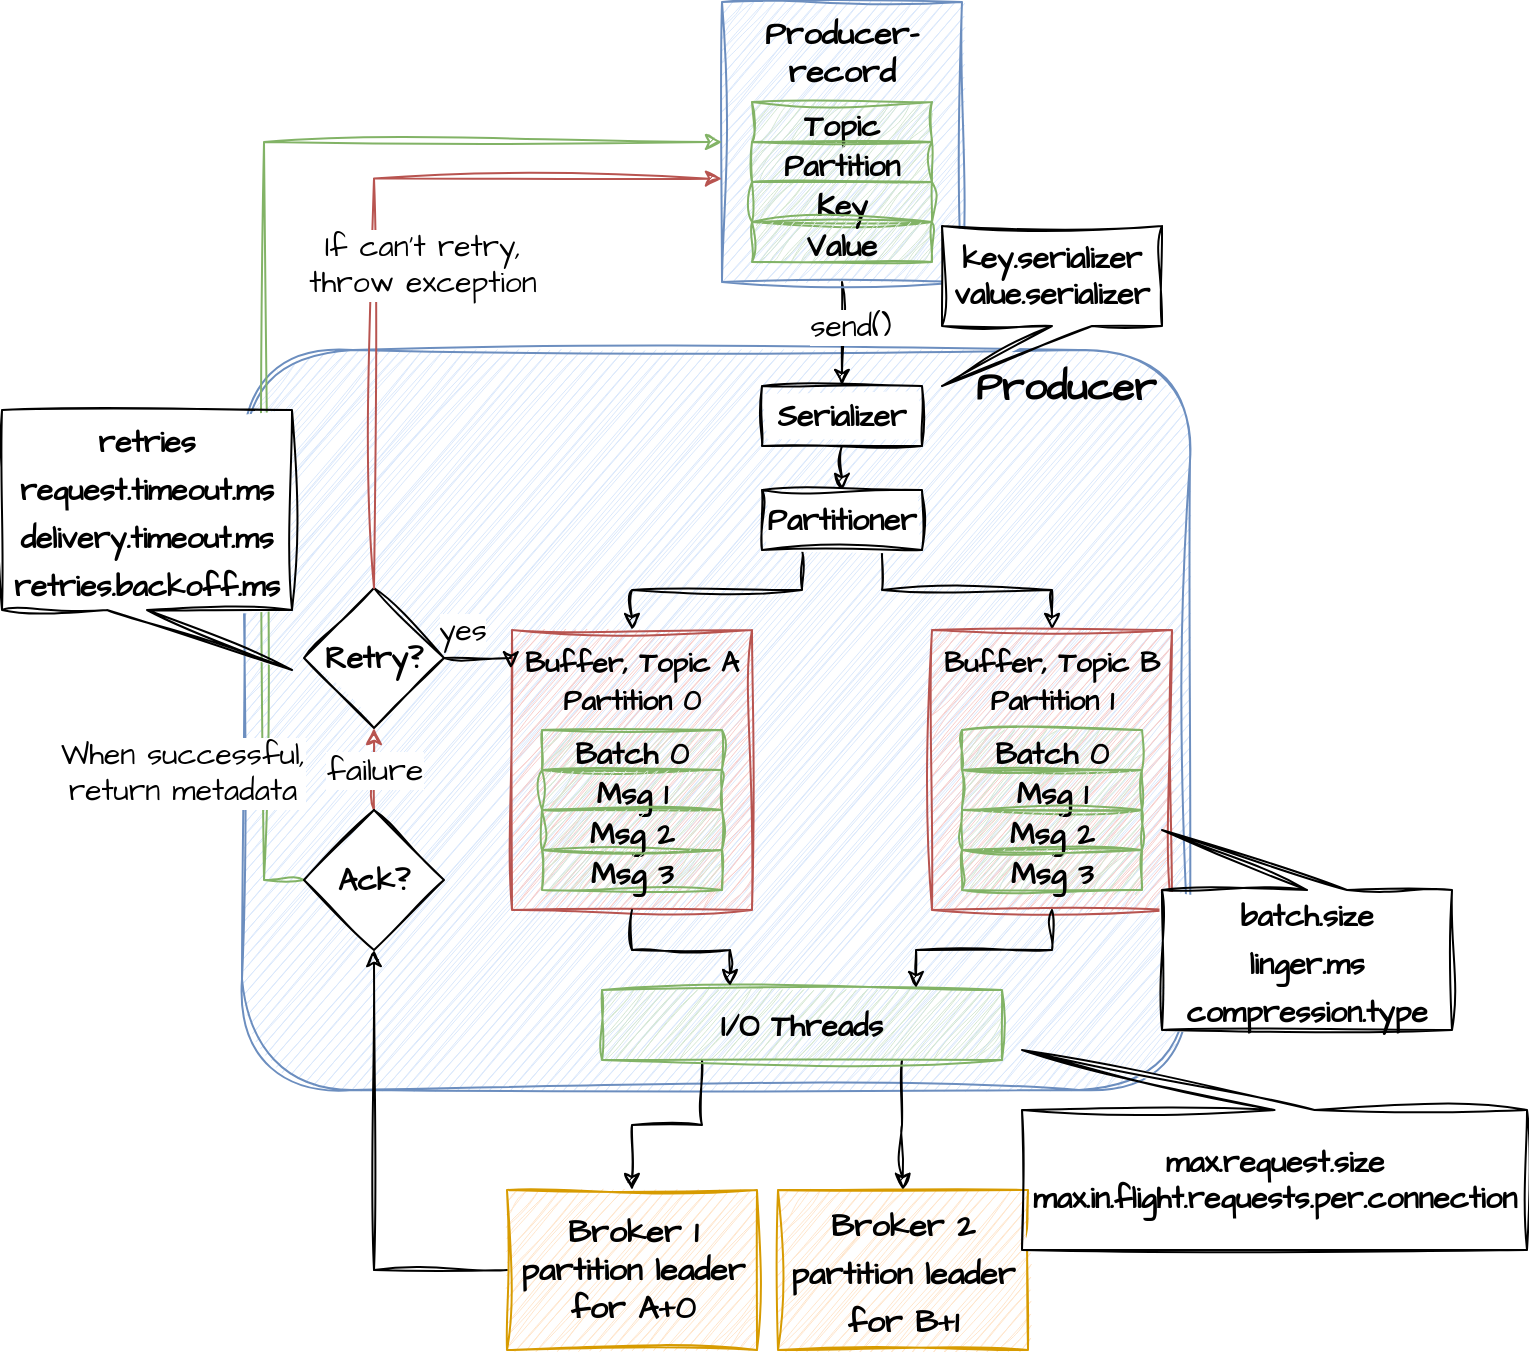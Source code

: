 <mxfile version="22.0.0" type="device">
  <diagram name="Page-1" id="QRlzPcv_YrvUkOr1tR-k">
    <mxGraphModel dx="792" dy="1187" grid="1" gridSize="10" guides="1" tooltips="1" connect="1" arrows="1" fold="1" page="1" pageScale="1" pageWidth="827" pageHeight="1169" math="0" shadow="0">
      <root>
        <mxCell id="0" />
        <mxCell id="1" parent="0" />
        <mxCell id="x0YuXDK5_i0IshnIt9mq-31" value="Producer" style="rounded=1;whiteSpace=wrap;html=1;sketch=1;hachureGap=4;jiggle=2;curveFitting=1;fontFamily=Architects Daughter;fontSource=https%3A%2F%2Ffonts.googleapis.com%2Fcss%3Ffamily%3DArchitects%2BDaughter;fontSize=20;fontStyle=1;verticalAlign=top;align=right;spacingRight=15;fillColor=#dae8fc;strokeColor=#6c8ebf;" parent="1" vertex="1">
          <mxGeometry x="150" y="260" width="474" height="370" as="geometry" />
        </mxCell>
        <mxCell id="x0YuXDK5_i0IshnIt9mq-25" style="edgeStyle=orthogonalEdgeStyle;rounded=0;sketch=1;hachureGap=4;jiggle=2;curveFitting=1;orthogonalLoop=1;jettySize=auto;html=1;exitX=0.5;exitY=1;exitDx=0;exitDy=0;entryX=0.5;entryY=0;entryDx=0;entryDy=0;fontFamily=Architects Daughter;fontSource=https%3A%2F%2Ffonts.googleapis.com%2Fcss%3Ffamily%3DArchitects%2BDaughter;fontSize=16;" parent="1" source="x0YuXDK5_i0IshnIt9mq-1" target="x0YuXDK5_i0IshnIt9mq-8" edge="1">
          <mxGeometry relative="1" as="geometry" />
        </mxCell>
        <mxCell id="x0YuXDK5_i0IshnIt9mq-26" value="send()" style="edgeLabel;html=1;align=center;verticalAlign=middle;resizable=0;points=[];fontSize=15;fontFamily=Architects Daughter;" parent="x0YuXDK5_i0IshnIt9mq-25" vertex="1" connectable="0">
          <mxGeometry x="0.013" y="4" relative="1" as="geometry">
            <mxPoint y="-5" as="offset" />
          </mxGeometry>
        </mxCell>
        <mxCell id="x0YuXDK5_i0IshnIt9mq-1" value="&lt;b style=&quot;font-size: 16px;&quot;&gt;Producer-record&lt;/b&gt;" style="rounded=0;whiteSpace=wrap;html=1;sketch=1;hachureGap=4;jiggle=2;curveFitting=1;fontFamily=Architects Daughter;fontSource=https%3A%2F%2Ffonts.googleapis.com%2Fcss%3Ffamily%3DArchitects%2BDaughter;fontSize=16;verticalAlign=top;fillColor=#dae8fc;strokeColor=#6c8ebf;" parent="1" vertex="1">
          <mxGeometry x="390" y="86" width="120" height="140" as="geometry" />
        </mxCell>
        <mxCell id="x0YuXDK5_i0IshnIt9mq-2" value="&lt;b&gt;&lt;font style=&quot;font-size: 15px;&quot;&gt;Topic&lt;/font&gt;&lt;/b&gt;" style="rounded=0;whiteSpace=wrap;html=1;sketch=1;hachureGap=4;jiggle=2;curveFitting=1;fontFamily=Architects Daughter;fontSource=https%3A%2F%2Ffonts.googleapis.com%2Fcss%3Ffamily%3DArchitects%2BDaughter;fontSize=20;fillColor=#d5e8d4;strokeColor=#82b366;" parent="1" vertex="1">
          <mxGeometry x="405" y="136" width="90" height="20" as="geometry" />
        </mxCell>
        <mxCell id="x0YuXDK5_i0IshnIt9mq-3" value="&lt;span style=&quot;font-size: 15px;&quot;&gt;&lt;b&gt;Partition&lt;/b&gt;&lt;/span&gt;" style="rounded=0;whiteSpace=wrap;html=1;sketch=1;hachureGap=4;jiggle=2;curveFitting=1;fontFamily=Architects Daughter;fontSource=https%3A%2F%2Ffonts.googleapis.com%2Fcss%3Ffamily%3DArchitects%2BDaughter;fontSize=20;fillColor=#d5e8d4;strokeColor=#82b366;" parent="1" vertex="1">
          <mxGeometry x="405" y="156" width="90" height="20" as="geometry" />
        </mxCell>
        <mxCell id="x0YuXDK5_i0IshnIt9mq-4" value="&lt;span style=&quot;font-size: 15px;&quot;&gt;&lt;b&gt;Key&lt;/b&gt;&lt;/span&gt;" style="rounded=0;whiteSpace=wrap;html=1;sketch=1;hachureGap=4;jiggle=2;curveFitting=1;fontFamily=Architects Daughter;fontSource=https%3A%2F%2Ffonts.googleapis.com%2Fcss%3Ffamily%3DArchitects%2BDaughter;fontSize=20;fillColor=#d5e8d4;strokeColor=#82b366;" parent="1" vertex="1">
          <mxGeometry x="405" y="176" width="90" height="20" as="geometry" />
        </mxCell>
        <mxCell id="x0YuXDK5_i0IshnIt9mq-5" value="&lt;span style=&quot;font-size: 15px;&quot;&gt;&lt;b&gt;Value&lt;/b&gt;&lt;/span&gt;" style="rounded=0;whiteSpace=wrap;html=1;sketch=1;hachureGap=4;jiggle=2;curveFitting=1;fontFamily=Architects Daughter;fontSource=https%3A%2F%2Ffonts.googleapis.com%2Fcss%3Ffamily%3DArchitects%2BDaughter;fontSize=20;fillColor=#d5e8d4;strokeColor=#82b366;" parent="1" vertex="1">
          <mxGeometry x="405" y="196" width="90" height="20" as="geometry" />
        </mxCell>
        <mxCell id="x0YuXDK5_i0IshnIt9mq-24" style="edgeStyle=orthogonalEdgeStyle;rounded=0;sketch=1;hachureGap=4;jiggle=2;curveFitting=1;orthogonalLoop=1;jettySize=auto;html=1;exitX=0.5;exitY=1;exitDx=0;exitDy=0;entryX=0.5;entryY=0;entryDx=0;entryDy=0;fontFamily=Architects Daughter;fontSource=https%3A%2F%2Ffonts.googleapis.com%2Fcss%3Ffamily%3DArchitects%2BDaughter;fontSize=16;" parent="1" source="x0YuXDK5_i0IshnIt9mq-8" target="x0YuXDK5_i0IshnIt9mq-9" edge="1">
          <mxGeometry relative="1" as="geometry" />
        </mxCell>
        <mxCell id="x0YuXDK5_i0IshnIt9mq-8" value="Serializer" style="rounded=0;whiteSpace=wrap;html=1;sketch=1;hachureGap=4;jiggle=2;curveFitting=1;fontFamily=Architects Daughter;fontSource=https%3A%2F%2Ffonts.googleapis.com%2Fcss%3Ffamily%3DArchitects%2BDaughter;fontSize=15;fontStyle=1" parent="1" vertex="1">
          <mxGeometry x="410" y="278" width="80" height="30" as="geometry" />
        </mxCell>
        <mxCell id="x0YuXDK5_i0IshnIt9mq-22" style="edgeStyle=orthogonalEdgeStyle;rounded=0;sketch=1;hachureGap=4;jiggle=2;curveFitting=1;orthogonalLoop=1;jettySize=auto;html=1;exitX=0.25;exitY=1;exitDx=0;exitDy=0;entryX=0.5;entryY=0;entryDx=0;entryDy=0;fontFamily=Architects Daughter;fontSource=https%3A%2F%2Ffonts.googleapis.com%2Fcss%3Ffamily%3DArchitects%2BDaughter;fontSize=16;" parent="1" source="x0YuXDK5_i0IshnIt9mq-9" target="x0YuXDK5_i0IshnIt9mq-11" edge="1">
          <mxGeometry relative="1" as="geometry" />
        </mxCell>
        <mxCell id="x0YuXDK5_i0IshnIt9mq-23" style="edgeStyle=orthogonalEdgeStyle;rounded=0;sketch=1;hachureGap=4;jiggle=2;curveFitting=1;orthogonalLoop=1;jettySize=auto;html=1;exitX=0.75;exitY=1;exitDx=0;exitDy=0;entryX=0.5;entryY=0;entryDx=0;entryDy=0;fontFamily=Architects Daughter;fontSource=https%3A%2F%2Ffonts.googleapis.com%2Fcss%3Ffamily%3DArchitects%2BDaughter;fontSize=16;" parent="1" source="x0YuXDK5_i0IshnIt9mq-9" target="x0YuXDK5_i0IshnIt9mq-16" edge="1">
          <mxGeometry relative="1" as="geometry" />
        </mxCell>
        <mxCell id="x0YuXDK5_i0IshnIt9mq-9" value="Partitioner" style="rounded=0;whiteSpace=wrap;html=1;sketch=1;hachureGap=4;jiggle=2;curveFitting=1;fontFamily=Architects Daughter;fontSource=https%3A%2F%2Ffonts.googleapis.com%2Fcss%3Ffamily%3DArchitects%2BDaughter;fontSize=15;fontStyle=1" parent="1" vertex="1">
          <mxGeometry x="410" y="330" width="80" height="30" as="geometry" />
        </mxCell>
        <mxCell id="x0YuXDK5_i0IshnIt9mq-11" value="&lt;b style=&quot;font-size: 14px;&quot;&gt;Buffer, Topic A&lt;br&gt;Partition 0&lt;br&gt;&lt;/b&gt;" style="rounded=0;whiteSpace=wrap;html=1;sketch=1;hachureGap=4;jiggle=2;curveFitting=1;fontFamily=Architects Daughter;fontSource=https%3A%2F%2Ffonts.googleapis.com%2Fcss%3Ffamily%3DArchitects%2BDaughter;fontSize=16;verticalAlign=top;fillColor=#f8cecc;strokeColor=#b85450;" parent="1" vertex="1">
          <mxGeometry x="285" y="400" width="120" height="140" as="geometry" />
        </mxCell>
        <mxCell id="x0YuXDK5_i0IshnIt9mq-12" value="&lt;b&gt;&lt;font style=&quot;font-size: 15px;&quot;&gt;Batch 0&lt;/font&gt;&lt;/b&gt;" style="rounded=0;whiteSpace=wrap;html=1;sketch=1;hachureGap=4;jiggle=2;curveFitting=1;fontFamily=Architects Daughter;fontSource=https%3A%2F%2Ffonts.googleapis.com%2Fcss%3Ffamily%3DArchitects%2BDaughter;fontSize=20;fillColor=#d5e8d4;strokeColor=#82b366;" parent="1" vertex="1">
          <mxGeometry x="300" y="450" width="90" height="20" as="geometry" />
        </mxCell>
        <mxCell id="x0YuXDK5_i0IshnIt9mq-13" value="&lt;span style=&quot;font-size: 15px;&quot;&gt;&lt;b&gt;Msg 1&lt;/b&gt;&lt;/span&gt;" style="rounded=0;whiteSpace=wrap;html=1;sketch=1;hachureGap=4;jiggle=2;curveFitting=1;fontFamily=Architects Daughter;fontSource=https%3A%2F%2Ffonts.googleapis.com%2Fcss%3Ffamily%3DArchitects%2BDaughter;fontSize=20;fillColor=#d5e8d4;strokeColor=#82b366;" parent="1" vertex="1">
          <mxGeometry x="300" y="470" width="90" height="20" as="geometry" />
        </mxCell>
        <mxCell id="x0YuXDK5_i0IshnIt9mq-14" value="&lt;span style=&quot;font-size: 15px;&quot;&gt;&lt;b&gt;Msg 2&lt;/b&gt;&lt;/span&gt;" style="rounded=0;whiteSpace=wrap;html=1;sketch=1;hachureGap=4;jiggle=2;curveFitting=1;fontFamily=Architects Daughter;fontSource=https%3A%2F%2Ffonts.googleapis.com%2Fcss%3Ffamily%3DArchitects%2BDaughter;fontSize=20;fillColor=#d5e8d4;strokeColor=#82b366;" parent="1" vertex="1">
          <mxGeometry x="300" y="490" width="90" height="20" as="geometry" />
        </mxCell>
        <mxCell id="x0YuXDK5_i0IshnIt9mq-15" value="&lt;span style=&quot;font-size: 15px;&quot;&gt;&lt;b&gt;Msg 3&lt;/b&gt;&lt;/span&gt;" style="rounded=0;whiteSpace=wrap;html=1;sketch=1;hachureGap=4;jiggle=2;curveFitting=1;fontFamily=Architects Daughter;fontSource=https%3A%2F%2Ffonts.googleapis.com%2Fcss%3Ffamily%3DArchitects%2BDaughter;fontSize=20;fillColor=#d5e8d4;strokeColor=#82b366;" parent="1" vertex="1">
          <mxGeometry x="300" y="510" width="90" height="20" as="geometry" />
        </mxCell>
        <mxCell id="x0YuXDK5_i0IshnIt9mq-16" value="&lt;b style=&quot;font-size: 14px;&quot;&gt;Buffer, Topic B&lt;br&gt;Partition 1&lt;br&gt;&lt;/b&gt;" style="rounded=0;whiteSpace=wrap;html=1;sketch=1;hachureGap=4;jiggle=2;curveFitting=1;fontFamily=Architects Daughter;fontSource=https%3A%2F%2Ffonts.googleapis.com%2Fcss%3Ffamily%3DArchitects%2BDaughter;fontSize=16;verticalAlign=top;fillColor=#f8cecc;strokeColor=#b85450;" parent="1" vertex="1">
          <mxGeometry x="495" y="400" width="120" height="140" as="geometry" />
        </mxCell>
        <mxCell id="x0YuXDK5_i0IshnIt9mq-17" value="&lt;b&gt;&lt;font style=&quot;font-size: 15px;&quot;&gt;Batch 0&lt;/font&gt;&lt;/b&gt;" style="rounded=0;whiteSpace=wrap;html=1;sketch=1;hachureGap=4;jiggle=2;curveFitting=1;fontFamily=Architects Daughter;fontSource=https%3A%2F%2Ffonts.googleapis.com%2Fcss%3Ffamily%3DArchitects%2BDaughter;fontSize=20;fillColor=#d5e8d4;strokeColor=#82b366;" parent="1" vertex="1">
          <mxGeometry x="510" y="450" width="90" height="20" as="geometry" />
        </mxCell>
        <mxCell id="x0YuXDK5_i0IshnIt9mq-18" value="&lt;span style=&quot;font-size: 15px;&quot;&gt;&lt;b&gt;Msg 1&lt;/b&gt;&lt;/span&gt;" style="rounded=0;whiteSpace=wrap;html=1;sketch=1;hachureGap=4;jiggle=2;curveFitting=1;fontFamily=Architects Daughter;fontSource=https%3A%2F%2Ffonts.googleapis.com%2Fcss%3Ffamily%3DArchitects%2BDaughter;fontSize=20;fillColor=#d5e8d4;strokeColor=#82b366;" parent="1" vertex="1">
          <mxGeometry x="510" y="470" width="90" height="20" as="geometry" />
        </mxCell>
        <mxCell id="x0YuXDK5_i0IshnIt9mq-19" value="&lt;span style=&quot;font-size: 15px;&quot;&gt;&lt;b&gt;Msg 2&lt;/b&gt;&lt;/span&gt;" style="rounded=0;whiteSpace=wrap;html=1;sketch=1;hachureGap=4;jiggle=2;curveFitting=1;fontFamily=Architects Daughter;fontSource=https%3A%2F%2Ffonts.googleapis.com%2Fcss%3Ffamily%3DArchitects%2BDaughter;fontSize=20;fillColor=#d5e8d4;strokeColor=#82b366;" parent="1" vertex="1">
          <mxGeometry x="510" y="490" width="90" height="20" as="geometry" />
        </mxCell>
        <mxCell id="x0YuXDK5_i0IshnIt9mq-20" value="&lt;span style=&quot;font-size: 15px;&quot;&gt;&lt;b&gt;Msg 3&lt;/b&gt;&lt;/span&gt;" style="rounded=0;whiteSpace=wrap;html=1;sketch=1;hachureGap=4;jiggle=2;curveFitting=1;fontFamily=Architects Daughter;fontSource=https%3A%2F%2Ffonts.googleapis.com%2Fcss%3Ffamily%3DArchitects%2BDaughter;fontSize=20;fillColor=#d5e8d4;strokeColor=#82b366;" parent="1" vertex="1">
          <mxGeometry x="510" y="510" width="90" height="20" as="geometry" />
        </mxCell>
        <mxCell id="x0YuXDK5_i0IshnIt9mq-34" style="edgeStyle=orthogonalEdgeStyle;rounded=0;sketch=1;hachureGap=4;jiggle=2;curveFitting=1;orthogonalLoop=1;jettySize=auto;html=1;exitX=0;exitY=0.5;exitDx=0;exitDy=0;entryX=0.5;entryY=1;entryDx=0;entryDy=0;fontFamily=Architects Daughter;fontSource=https%3A%2F%2Ffonts.googleapis.com%2Fcss%3Ffamily%3DArchitects%2BDaughter;fontSize=16;" parent="1" source="x0YuXDK5_i0IshnIt9mq-27" target="x0YuXDK5_i0IshnIt9mq-32" edge="1">
          <mxGeometry relative="1" as="geometry" />
        </mxCell>
        <mxCell id="x0YuXDK5_i0IshnIt9mq-27" value="&lt;b style=&quot;font-size: 16px;&quot;&gt;Broker 1 partition leader for A+0&lt;/b&gt;" style="rounded=0;whiteSpace=wrap;html=1;sketch=1;hachureGap=4;jiggle=2;curveFitting=1;fontFamily=Architects Daughter;fontSource=https%3A%2F%2Ffonts.googleapis.com%2Fcss%3Ffamily%3DArchitects%2BDaughter;fontSize=16;fillColor=#ffe6cc;strokeColor=#d79b00;" parent="1" vertex="1">
          <mxGeometry x="282.5" y="680" width="125" height="80" as="geometry" />
        </mxCell>
        <mxCell id="x0YuXDK5_i0IshnIt9mq-28" value="&lt;b style=&quot;border-color: var(--border-color); font-size: 16px;&quot;&gt;Broker 2 partition leader for B+1&lt;/b&gt;" style="rounded=0;whiteSpace=wrap;html=1;sketch=1;hachureGap=4;jiggle=2;curveFitting=1;fontFamily=Architects Daughter;fontSource=https%3A%2F%2Ffonts.googleapis.com%2Fcss%3Ffamily%3DArchitects%2BDaughter;fontSize=20;fillColor=#ffe6cc;strokeColor=#d79b00;" parent="1" vertex="1">
          <mxGeometry x="418" y="680" width="125" height="80" as="geometry" />
        </mxCell>
        <mxCell id="x0YuXDK5_i0IshnIt9mq-35" value="failure" style="edgeStyle=orthogonalEdgeStyle;rounded=0;sketch=1;hachureGap=4;jiggle=2;curveFitting=1;orthogonalLoop=1;jettySize=auto;html=1;exitX=0.5;exitY=0;exitDx=0;exitDy=0;entryX=0.5;entryY=1;entryDx=0;entryDy=0;fontFamily=Architects Daughter;fontSource=https%3A%2F%2Ffonts.googleapis.com%2Fcss%3Ffamily%3DArchitects%2BDaughter;fontSize=16;fillColor=#f8cecc;strokeColor=#b85450;" parent="1" source="x0YuXDK5_i0IshnIt9mq-32" target="x0YuXDK5_i0IshnIt9mq-33" edge="1">
          <mxGeometry relative="1" as="geometry" />
        </mxCell>
        <mxCell id="x0YuXDK5_i0IshnIt9mq-37" style="edgeStyle=orthogonalEdgeStyle;rounded=0;sketch=1;hachureGap=4;jiggle=2;curveFitting=1;orthogonalLoop=1;jettySize=auto;html=1;exitX=0;exitY=0.5;exitDx=0;exitDy=0;entryX=0;entryY=0.5;entryDx=0;entryDy=0;fontFamily=Architects Daughter;fontSource=https%3A%2F%2Ffonts.googleapis.com%2Fcss%3Ffamily%3DArchitects%2BDaughter;fontSize=16;fillColor=#d5e8d4;strokeColor=#82b366;" parent="1" source="x0YuXDK5_i0IshnIt9mq-32" target="x0YuXDK5_i0IshnIt9mq-1" edge="1">
          <mxGeometry relative="1" as="geometry" />
        </mxCell>
        <mxCell id="x0YuXDK5_i0IshnIt9mq-38" value="When successful, &lt;br&gt;return metadata" style="edgeLabel;html=1;align=center;verticalAlign=middle;resizable=0;points=[];fontSize=15;fontFamily=Architects Daughter;" parent="x0YuXDK5_i0IshnIt9mq-37" vertex="1" connectable="0">
          <mxGeometry x="0.083" relative="1" as="geometry">
            <mxPoint x="-41" y="260" as="offset" />
          </mxGeometry>
        </mxCell>
        <mxCell id="x0YuXDK5_i0IshnIt9mq-32" value="Ack?" style="rhombus;whiteSpace=wrap;html=1;sketch=1;hachureGap=4;jiggle=2;curveFitting=1;fontFamily=Architects Daughter;fontSource=https%3A%2F%2Ffonts.googleapis.com%2Fcss%3Ffamily%3DArchitects%2BDaughter;fontSize=15;fontStyle=1" parent="1" vertex="1">
          <mxGeometry x="181" y="490" width="70" height="70" as="geometry" />
        </mxCell>
        <mxCell id="x0YuXDK5_i0IshnIt9mq-33" value="Retry?" style="rhombus;whiteSpace=wrap;html=1;sketch=1;hachureGap=4;jiggle=2;curveFitting=1;fontFamily=Architects Daughter;fontSource=https%3A%2F%2Ffonts.googleapis.com%2Fcss%3Ffamily%3DArchitects%2BDaughter;fontSize=15;fontStyle=1" parent="1" vertex="1">
          <mxGeometry x="181" y="379" width="70" height="70" as="geometry" />
        </mxCell>
        <mxCell id="x0YuXDK5_i0IshnIt9mq-40" style="edgeStyle=orthogonalEdgeStyle;rounded=0;sketch=1;hachureGap=4;jiggle=2;curveFitting=1;orthogonalLoop=1;jettySize=auto;html=1;exitX=1;exitY=0.5;exitDx=0;exitDy=0;entryX=-0.005;entryY=0.137;entryDx=0;entryDy=0;entryPerimeter=0;fontFamily=Architects Daughter;fontSource=https%3A%2F%2Ffonts.googleapis.com%2Fcss%3Ffamily%3DArchitects%2BDaughter;fontSize=16;" parent="1" source="x0YuXDK5_i0IshnIt9mq-33" target="x0YuXDK5_i0IshnIt9mq-11" edge="1">
          <mxGeometry relative="1" as="geometry" />
        </mxCell>
        <mxCell id="x0YuXDK5_i0IshnIt9mq-41" value="yes" style="edgeLabel;html=1;align=center;verticalAlign=middle;resizable=0;points=[];fontSize=15;fontFamily=Architects Daughter;" parent="x0YuXDK5_i0IshnIt9mq-40" vertex="1" connectable="0">
          <mxGeometry x="-0.005" relative="1" as="geometry">
            <mxPoint x="-10" y="-14" as="offset" />
          </mxGeometry>
        </mxCell>
        <mxCell id="x0YuXDK5_i0IshnIt9mq-42" style="edgeStyle=orthogonalEdgeStyle;rounded=0;sketch=1;hachureGap=4;jiggle=2;curveFitting=1;orthogonalLoop=1;jettySize=auto;html=1;exitX=0.5;exitY=0;exitDx=0;exitDy=0;entryX=0;entryY=0.631;entryDx=0;entryDy=0;entryPerimeter=0;fontFamily=Architects Daughter;fontSource=https%3A%2F%2Ffonts.googleapis.com%2Fcss%3Ffamily%3DArchitects%2BDaughter;fontSize=16;fillColor=#f8cecc;strokeColor=#b85450;" parent="1" source="x0YuXDK5_i0IshnIt9mq-33" target="x0YuXDK5_i0IshnIt9mq-1" edge="1">
          <mxGeometry relative="1" as="geometry" />
        </mxCell>
        <mxCell id="x0YuXDK5_i0IshnIt9mq-43" value="If can&#39;t retry, &lt;br style=&quot;font-size: 15px;&quot;&gt;throw exception" style="edgeLabel;html=1;align=center;verticalAlign=middle;resizable=0;points=[];fontSize=15;fontFamily=Architects Daughter;" parent="x0YuXDK5_i0IshnIt9mq-42" vertex="1" connectable="0">
          <mxGeometry x="-0.252" y="4" relative="1" as="geometry">
            <mxPoint x="28" y="-21" as="offset" />
          </mxGeometry>
        </mxCell>
        <mxCell id="EfI5UpPdhaAxp_S3FQPH-1" value="&lt;font style=&quot;font-size: 15px;&quot;&gt;key.serializer&lt;br style=&quot;font-size: 15px;&quot;&gt;value.serializer&lt;br style=&quot;font-size: 15px;&quot;&gt;&lt;/font&gt;" style="shape=callout;whiteSpace=wrap;html=1;perimeter=calloutPerimeter;sketch=1;hachureGap=4;jiggle=2;curveFitting=1;fontFamily=Architects Daughter;fontSource=https%3A%2F%2Ffonts.googleapis.com%2Fcss%3Ffamily%3DArchitects%2BDaughter;fontSize=15;verticalAlign=middle;fontStyle=1;position2=0;" vertex="1" parent="1">
          <mxGeometry x="500" y="198" width="110" height="80" as="geometry" />
        </mxCell>
        <mxCell id="EfI5UpPdhaAxp_S3FQPH-2" value="&lt;font style=&quot;font-size: 15px;&quot;&gt;&lt;b&gt;batch.size&lt;br&gt;linger.ms&lt;br&gt;compression.type&lt;/b&gt;&lt;/font&gt;" style="shape=callout;whiteSpace=wrap;html=1;perimeter=calloutPerimeter;sketch=1;hachureGap=4;jiggle=2;curveFitting=1;fontFamily=Architects Daughter;fontSource=https%3A%2F%2Ffonts.googleapis.com%2Fcss%3Ffamily%3DArchitects%2BDaughter;fontSize=20;flipV=1;flipH=0;position2=0;" vertex="1" parent="1">
          <mxGeometry x="610" y="500" width="145" height="100" as="geometry" />
        </mxCell>
        <mxCell id="EfI5UpPdhaAxp_S3FQPH-3" value="&lt;b style=&quot;font-size: 15px;&quot;&gt;&lt;span style=&quot;&quot;&gt;retries&lt;br&gt;&lt;/span&gt;request.timeout.ms&lt;br&gt;delivery.timeout.ms&lt;br&gt;retries.backoff.ms&lt;/b&gt;" style="shape=callout;whiteSpace=wrap;html=1;perimeter=calloutPerimeter;sketch=1;hachureGap=4;jiggle=2;curveFitting=1;fontFamily=Architects Daughter;fontSource=https%3A%2F%2Ffonts.googleapis.com%2Fcss%3Ffamily%3DArchitects%2BDaughter;fontSize=20;flipV=0;flipH=1;position2=0;" vertex="1" parent="1">
          <mxGeometry x="30" y="290" width="145" height="130" as="geometry" />
        </mxCell>
        <mxCell id="EfI5UpPdhaAxp_S3FQPH-7" style="edgeStyle=orthogonalEdgeStyle;rounded=0;sketch=1;hachureGap=4;jiggle=2;curveFitting=1;orthogonalLoop=1;jettySize=auto;html=1;exitX=0.25;exitY=1;exitDx=0;exitDy=0;entryX=0.5;entryY=0;entryDx=0;entryDy=0;fontFamily=Architects Daughter;fontSource=https%3A%2F%2Ffonts.googleapis.com%2Fcss%3Ffamily%3DArchitects%2BDaughter;fontSize=16;" edge="1" parent="1" source="EfI5UpPdhaAxp_S3FQPH-4" target="x0YuXDK5_i0IshnIt9mq-27">
          <mxGeometry relative="1" as="geometry" />
        </mxCell>
        <mxCell id="EfI5UpPdhaAxp_S3FQPH-8" style="edgeStyle=orthogonalEdgeStyle;rounded=0;sketch=1;hachureGap=4;jiggle=2;curveFitting=1;orthogonalLoop=1;jettySize=auto;html=1;exitX=0.75;exitY=1;exitDx=0;exitDy=0;entryX=0.5;entryY=0;entryDx=0;entryDy=0;fontFamily=Architects Daughter;fontSource=https%3A%2F%2Ffonts.googleapis.com%2Fcss%3Ffamily%3DArchitects%2BDaughter;fontSize=16;" edge="1" parent="1" source="EfI5UpPdhaAxp_S3FQPH-4" target="x0YuXDK5_i0IshnIt9mq-28">
          <mxGeometry relative="1" as="geometry" />
        </mxCell>
        <mxCell id="EfI5UpPdhaAxp_S3FQPH-4" value="I/O Threads" style="rounded=0;whiteSpace=wrap;html=1;sketch=1;hachureGap=4;jiggle=2;curveFitting=1;fontFamily=Architects Daughter;fontSource=https%3A%2F%2Ffonts.googleapis.com%2Fcss%3Ffamily%3DArchitects%2BDaughter;fontSize=15;fontStyle=1;fillColor=#d5e8d4;strokeColor=#82b366;" vertex="1" parent="1">
          <mxGeometry x="330" y="580" width="200" height="35" as="geometry" />
        </mxCell>
        <mxCell id="EfI5UpPdhaAxp_S3FQPH-5" style="edgeStyle=orthogonalEdgeStyle;rounded=0;sketch=1;hachureGap=4;jiggle=2;curveFitting=1;orthogonalLoop=1;jettySize=auto;html=1;exitX=0.5;exitY=1;exitDx=0;exitDy=0;entryX=0.32;entryY=-0.057;entryDx=0;entryDy=0;entryPerimeter=0;fontFamily=Architects Daughter;fontSource=https%3A%2F%2Ffonts.googleapis.com%2Fcss%3Ffamily%3DArchitects%2BDaughter;fontSize=16;" edge="1" parent="1" source="x0YuXDK5_i0IshnIt9mq-11" target="EfI5UpPdhaAxp_S3FQPH-4">
          <mxGeometry relative="1" as="geometry" />
        </mxCell>
        <mxCell id="EfI5UpPdhaAxp_S3FQPH-6" style="edgeStyle=orthogonalEdgeStyle;rounded=0;sketch=1;hachureGap=4;jiggle=2;curveFitting=1;orthogonalLoop=1;jettySize=auto;html=1;exitX=0.5;exitY=1;exitDx=0;exitDy=0;entryX=0.785;entryY=-0.029;entryDx=0;entryDy=0;entryPerimeter=0;fontFamily=Architects Daughter;fontSource=https%3A%2F%2Ffonts.googleapis.com%2Fcss%3Ffamily%3DArchitects%2BDaughter;fontSize=16;" edge="1" parent="1" source="x0YuXDK5_i0IshnIt9mq-16" target="EfI5UpPdhaAxp_S3FQPH-4">
          <mxGeometry relative="1" as="geometry" />
        </mxCell>
        <mxCell id="EfI5UpPdhaAxp_S3FQPH-9" value="&lt;b style=&quot;font-size: 15px;&quot;&gt;&lt;span style=&quot;font-size: 15px;&quot;&gt;max.request.size&lt;br style=&quot;font-size: 15px;&quot;&gt;&lt;/span&gt;max.in.flight.requests.per.connection&lt;/b&gt;" style="shape=callout;whiteSpace=wrap;html=1;perimeter=calloutPerimeter;sketch=1;hachureGap=4;jiggle=2;curveFitting=1;fontFamily=Architects Daughter;fontSource=https%3A%2F%2Ffonts.googleapis.com%2Fcss%3Ffamily%3DArchitects%2BDaughter;fontSize=15;flipV=1;flipH=0;position2=0;" vertex="1" parent="1">
          <mxGeometry x="540" y="610" width="252.5" height="100" as="geometry" />
        </mxCell>
      </root>
    </mxGraphModel>
  </diagram>
</mxfile>
